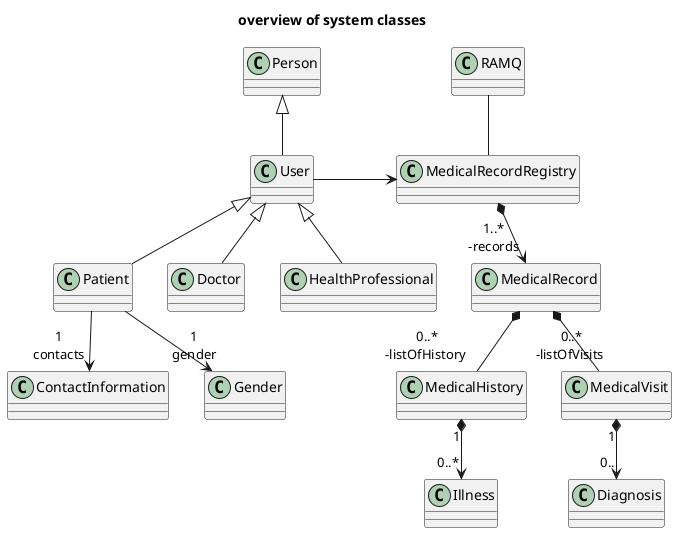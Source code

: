 @startuml systemDiagram

title "overview of system classes"

class Person 

class User extends Person

class Patient extends User

class ContactInformation

class Doctor extends User

class HealthProfessional extends User

class RAMQ 

RAMQ -- MedicalRecordRegistry

class MedicalRecordRegistry 

class MedicalRecord 

class MedicalHistory{
}

class Illness{

}

class MedicalVisit{

}

class Diagnosis {

}

User -> MedicalRecordRegistry
MedicalRecordRegistry *--> "1..*\n-records" MedicalRecord
MedicalVisit "1" *--> "0.." Diagnosis
MedicalHistory "1" *--> "0..*" Illness
MedicalRecord *-- "0..*\n -listOfVisits  " MedicalVisit
MedicalRecord *-- "0..*\n -listOfHistory  " MedicalHistory

Patient --> "1\ngender" Gender
Patient --> "1\ncontacts" ContactInformation

@enduml



@startuml users

title "The actors"

interface ContactModifier {
+updateContactInformation():ContactInformation
}

interface RecordViewer {
+consultMedicalRecord(healthInsuranceNumber:String)
}

interface RecordModifier {
+updateMedicalRecord():MedicalRecord
+cancelModification():void
}

class Person {
firstName: String
lastName: String
}

class User extends Person implements RecordViewer {
-userId: String
-record: RecordViewer
}

class Patient extends User implements ContactModifier {
-healthInsuranceNumber: String
-dateOfBirth: Date
-knownParents: List<Person>
-cityOfBirth: String
-contactInformation: ContactInformation
}

enum Gender {
FEMALE
MALE
}

class ContactInformation{
-address: String
-phoneNumber: String
-email: String
}

class Doctor extends User implements RecordModifier{
-speciality: String
}

class HealthProfessional extends User {

}

Patient --> "1\ngender" Gender
Patient --> "1\ncontacts" ContactInformation

@enduml


@startuml MedicalRecordRegistry

title "The Medical Record Registry"

interface RecordCreator {
+createMedicalRecord():MedicalRecord
}

class RAMQ {
+recreateMedicalRecord(mr: MedicalRecord, date: Date):MedicalRecord
+recreateMedicalRecord(mr: MedicalRecord, modification: String):MedicalRecord
}

RAMQ -- MedicalRecordRegistry

class MedicalRecordRegistry implements RecordCreator {
+getMedicalRecord(healthInsuranceNumber:String): MedicalRecord
+viewMedicalRecord(healthInsuranceNumber:String):String[]
}

class MedicalRecord

class User 

User -> MedicalRecordRegistry
MedicalRecordRegistry *--> "1..*\n-records" MedicalRecord

@enduml

@startuml MedicalRecord

title "The Medical Record"

interface RecordViewer {
+consultMedicalRecord(healthInsuranceNumber:String):String
}

interface RecordModifier {
+updateMedicalRecord():MedicalRecord
+cancelModification():void
}

class MedicalRecord implements RecordModifier, RecordViewer{
-patientData: Patient
+getPatientData(): Patient
}

class MedicalHistory{
-diagnosis: String
-treatment: String
-illness: List<Illness>
-primaryPhysician: Doctor
}

class Illness{
-description: String
-onsetOfIllnessDate: Date
-endOfIllnessDate: Date
}

class MedicalVisit{
-visitedEstablishmnet: String
-seenDoctor: Doctor
-visitDate: Date
-diagnosis: List<Diagnosis>
-summaryOfVisit: String
-doctorsNotes: String

}

class Diagnosis {
-description: String
-treatment: String
}

MedicalVisit "1" *--> "0.." Diagnosis
MedicalHistory "1" *--> "0..*" Illness
MedicalRecord *-- "0..*\n -listOfVisits" MedicalVisit
MedicalRecord *-- "0..*\n -listOfHistory" MedicalHistory

@enduml